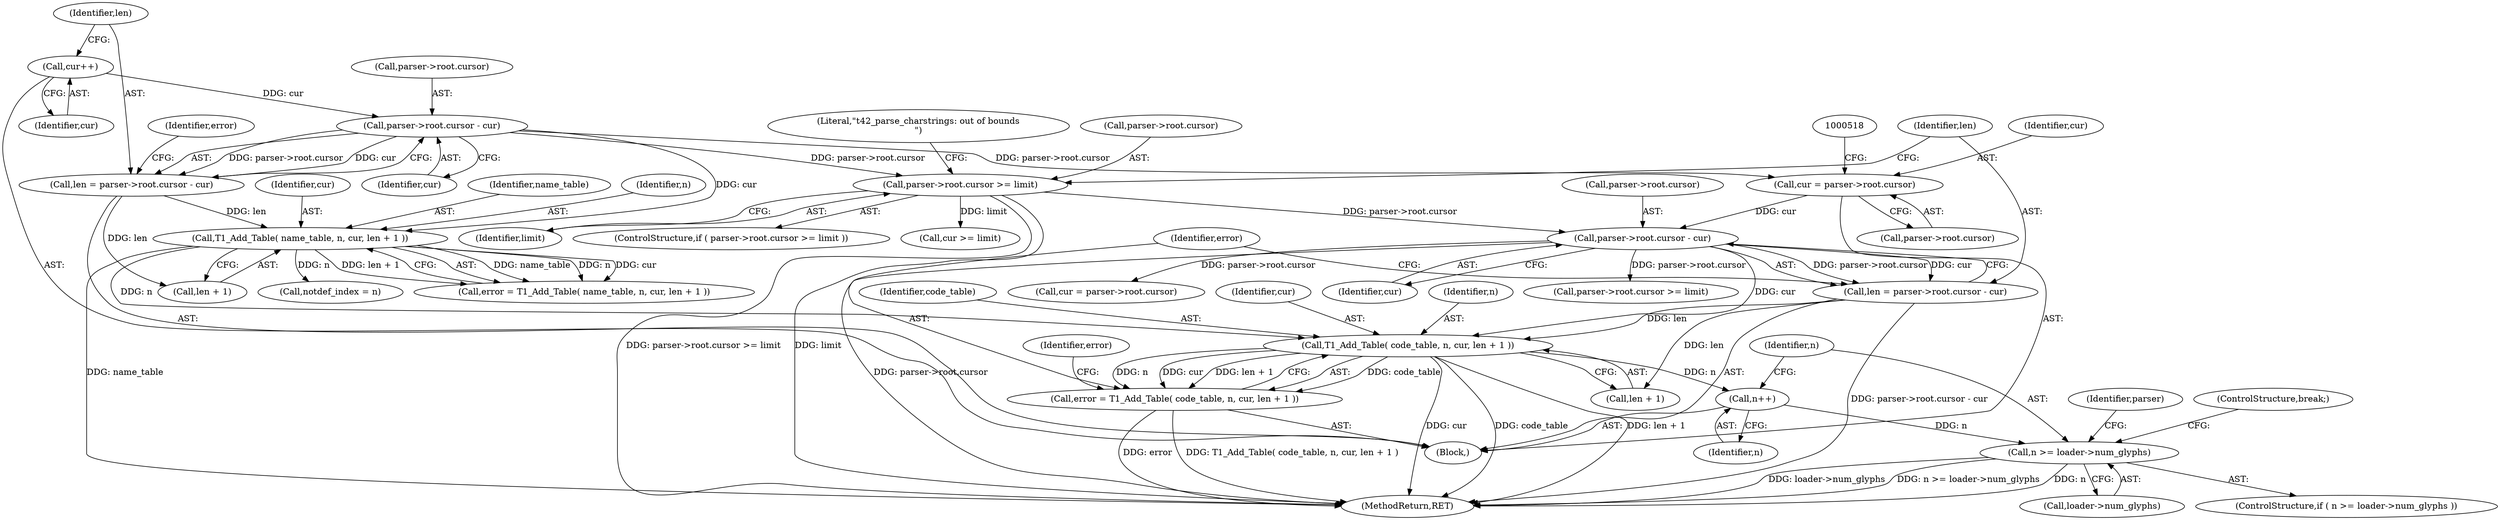 digraph "0_savannah_73be9f9ab67842cfbec36ee99e8d2301434c84ca_0@pointer" {
"1000548" [label="(Call,T1_Add_Table( code_table, n, cur, len + 1 ))"];
"1000465" [label="(Call,T1_Add_Table( name_table, n, cur, len + 1 ))"];
"1000456" [label="(Call,parser->root.cursor - cur)"];
"1000452" [label="(Call,cur++)"];
"1000454" [label="(Call,len = parser->root.cursor - cur)"];
"1000539" [label="(Call,parser->root.cursor - cur)"];
"1000522" [label="(Call,parser->root.cursor >= limit)"];
"1000510" [label="(Call,cur = parser->root.cursor)"];
"1000537" [label="(Call,len = parser->root.cursor - cur)"];
"1000546" [label="(Call,error = T1_Add_Table( code_table, n, cur, len + 1 ))"];
"1000567" [label="(Call,n++)"];
"1000570" [label="(Call,n >= loader->num_glyphs)"];
"1000531" [label="(Literal,\"t42_parse_charstrings: out of bounds\n\")"];
"1000465" [label="(Call,T1_Add_Table( name_table, n, cur, len + 1 ))"];
"1000369" [label="(Block,)"];
"1000457" [label="(Call,parser->root.cursor)"];
"1000510" [label="(Call,cur = parser->root.cursor)"];
"1000468" [label="(Identifier,cur)"];
"1000452" [label="(Call,cur++)"];
"1000537" [label="(Call,len = parser->root.cursor - cur)"];
"1000570" [label="(Call,n >= loader->num_glyphs)"];
"1000549" [label="(Identifier,code_table)"];
"1000539" [label="(Call,parser->root.cursor - cur)"];
"1000545" [label="(Identifier,cur)"];
"1000528" [label="(Identifier,limit)"];
"1000462" [label="(Identifier,cur)"];
"1000466" [label="(Identifier,name_table)"];
"1000456" [label="(Call,parser->root.cursor - cur)"];
"1000572" [label="(Call,loader->num_glyphs)"];
"1000538" [label="(Identifier,len)"];
"1000552" [label="(Call,len + 1)"];
"1000422" [label="(Call,parser->root.cursor >= limit)"];
"1000464" [label="(Identifier,error)"];
"1000467" [label="(Identifier,n)"];
"1000571" [label="(Identifier,n)"];
"1000512" [label="(Call,parser->root.cursor)"];
"1000469" [label="(Call,len + 1)"];
"1000522" [label="(Call,parser->root.cursor >= limit)"];
"1000511" [label="(Identifier,cur)"];
"1000546" [label="(Call,error = T1_Add_Table( code_table, n, cur, len + 1 ))"];
"1000371" [label="(Identifier,parser)"];
"1000523" [label="(Call,parser->root.cursor)"];
"1000547" [label="(Identifier,error)"];
"1000575" [label="(ControlStructure,break;)"];
"1000567" [label="(Call,n++)"];
"1000463" [label="(Call,error = T1_Add_Table( name_table, n, cur, len + 1 ))"];
"1000540" [label="(Call,parser->root.cursor)"];
"1000521" [label="(ControlStructure,if ( parser->root.cursor >= limit ))"];
"1000568" [label="(Identifier,n)"];
"1000453" [label="(Identifier,cur)"];
"1000576" [label="(MethodReturn,RET)"];
"1000548" [label="(Call,T1_Add_Table( code_table, n, cur, len + 1 ))"];
"1000551" [label="(Identifier,cur)"];
"1000380" [label="(Call,cur >= limit)"];
"1000454" [label="(Call,len = parser->root.cursor - cur)"];
"1000455" [label="(Identifier,len)"];
"1000502" [label="(Call,notdef_index = n)"];
"1000550" [label="(Identifier,n)"];
"1000569" [label="(ControlStructure,if ( n >= loader->num_glyphs ))"];
"1000556" [label="(Identifier,error)"];
"1000372" [label="(Call,cur = parser->root.cursor)"];
"1000548" -> "1000546"  [label="AST: "];
"1000548" -> "1000552"  [label="CFG: "];
"1000549" -> "1000548"  [label="AST: "];
"1000550" -> "1000548"  [label="AST: "];
"1000551" -> "1000548"  [label="AST: "];
"1000552" -> "1000548"  [label="AST: "];
"1000546" -> "1000548"  [label="CFG: "];
"1000548" -> "1000576"  [label="DDG: cur"];
"1000548" -> "1000576"  [label="DDG: code_table"];
"1000548" -> "1000576"  [label="DDG: len + 1"];
"1000548" -> "1000546"  [label="DDG: code_table"];
"1000548" -> "1000546"  [label="DDG: n"];
"1000548" -> "1000546"  [label="DDG: cur"];
"1000548" -> "1000546"  [label="DDG: len + 1"];
"1000465" -> "1000548"  [label="DDG: n"];
"1000539" -> "1000548"  [label="DDG: cur"];
"1000537" -> "1000548"  [label="DDG: len"];
"1000548" -> "1000567"  [label="DDG: n"];
"1000465" -> "1000463"  [label="AST: "];
"1000465" -> "1000469"  [label="CFG: "];
"1000466" -> "1000465"  [label="AST: "];
"1000467" -> "1000465"  [label="AST: "];
"1000468" -> "1000465"  [label="AST: "];
"1000469" -> "1000465"  [label="AST: "];
"1000463" -> "1000465"  [label="CFG: "];
"1000465" -> "1000576"  [label="DDG: name_table"];
"1000465" -> "1000463"  [label="DDG: name_table"];
"1000465" -> "1000463"  [label="DDG: n"];
"1000465" -> "1000463"  [label="DDG: cur"];
"1000465" -> "1000463"  [label="DDG: len + 1"];
"1000456" -> "1000465"  [label="DDG: cur"];
"1000454" -> "1000465"  [label="DDG: len"];
"1000465" -> "1000502"  [label="DDG: n"];
"1000456" -> "1000454"  [label="AST: "];
"1000456" -> "1000462"  [label="CFG: "];
"1000457" -> "1000456"  [label="AST: "];
"1000462" -> "1000456"  [label="AST: "];
"1000454" -> "1000456"  [label="CFG: "];
"1000456" -> "1000454"  [label="DDG: parser->root.cursor"];
"1000456" -> "1000454"  [label="DDG: cur"];
"1000452" -> "1000456"  [label="DDG: cur"];
"1000456" -> "1000510"  [label="DDG: parser->root.cursor"];
"1000456" -> "1000522"  [label="DDG: parser->root.cursor"];
"1000452" -> "1000369"  [label="AST: "];
"1000452" -> "1000453"  [label="CFG: "];
"1000453" -> "1000452"  [label="AST: "];
"1000455" -> "1000452"  [label="CFG: "];
"1000454" -> "1000369"  [label="AST: "];
"1000455" -> "1000454"  [label="AST: "];
"1000464" -> "1000454"  [label="CFG: "];
"1000454" -> "1000469"  [label="DDG: len"];
"1000539" -> "1000537"  [label="AST: "];
"1000539" -> "1000545"  [label="CFG: "];
"1000540" -> "1000539"  [label="AST: "];
"1000545" -> "1000539"  [label="AST: "];
"1000537" -> "1000539"  [label="CFG: "];
"1000539" -> "1000576"  [label="DDG: parser->root.cursor"];
"1000539" -> "1000372"  [label="DDG: parser->root.cursor"];
"1000539" -> "1000422"  [label="DDG: parser->root.cursor"];
"1000539" -> "1000537"  [label="DDG: parser->root.cursor"];
"1000539" -> "1000537"  [label="DDG: cur"];
"1000522" -> "1000539"  [label="DDG: parser->root.cursor"];
"1000510" -> "1000539"  [label="DDG: cur"];
"1000522" -> "1000521"  [label="AST: "];
"1000522" -> "1000528"  [label="CFG: "];
"1000523" -> "1000522"  [label="AST: "];
"1000528" -> "1000522"  [label="AST: "];
"1000531" -> "1000522"  [label="CFG: "];
"1000538" -> "1000522"  [label="CFG: "];
"1000522" -> "1000576"  [label="DDG: parser->root.cursor >= limit"];
"1000522" -> "1000576"  [label="DDG: limit"];
"1000522" -> "1000380"  [label="DDG: limit"];
"1000510" -> "1000369"  [label="AST: "];
"1000510" -> "1000512"  [label="CFG: "];
"1000511" -> "1000510"  [label="AST: "];
"1000512" -> "1000510"  [label="AST: "];
"1000518" -> "1000510"  [label="CFG: "];
"1000537" -> "1000369"  [label="AST: "];
"1000538" -> "1000537"  [label="AST: "];
"1000547" -> "1000537"  [label="CFG: "];
"1000537" -> "1000576"  [label="DDG: parser->root.cursor - cur"];
"1000537" -> "1000552"  [label="DDG: len"];
"1000546" -> "1000369"  [label="AST: "];
"1000547" -> "1000546"  [label="AST: "];
"1000556" -> "1000546"  [label="CFG: "];
"1000546" -> "1000576"  [label="DDG: T1_Add_Table( code_table, n, cur, len + 1 )"];
"1000546" -> "1000576"  [label="DDG: error"];
"1000567" -> "1000369"  [label="AST: "];
"1000567" -> "1000568"  [label="CFG: "];
"1000568" -> "1000567"  [label="AST: "];
"1000571" -> "1000567"  [label="CFG: "];
"1000567" -> "1000570"  [label="DDG: n"];
"1000570" -> "1000569"  [label="AST: "];
"1000570" -> "1000572"  [label="CFG: "];
"1000571" -> "1000570"  [label="AST: "];
"1000572" -> "1000570"  [label="AST: "];
"1000371" -> "1000570"  [label="CFG: "];
"1000575" -> "1000570"  [label="CFG: "];
"1000570" -> "1000576"  [label="DDG: n"];
"1000570" -> "1000576"  [label="DDG: loader->num_glyphs"];
"1000570" -> "1000576"  [label="DDG: n >= loader->num_glyphs"];
}
